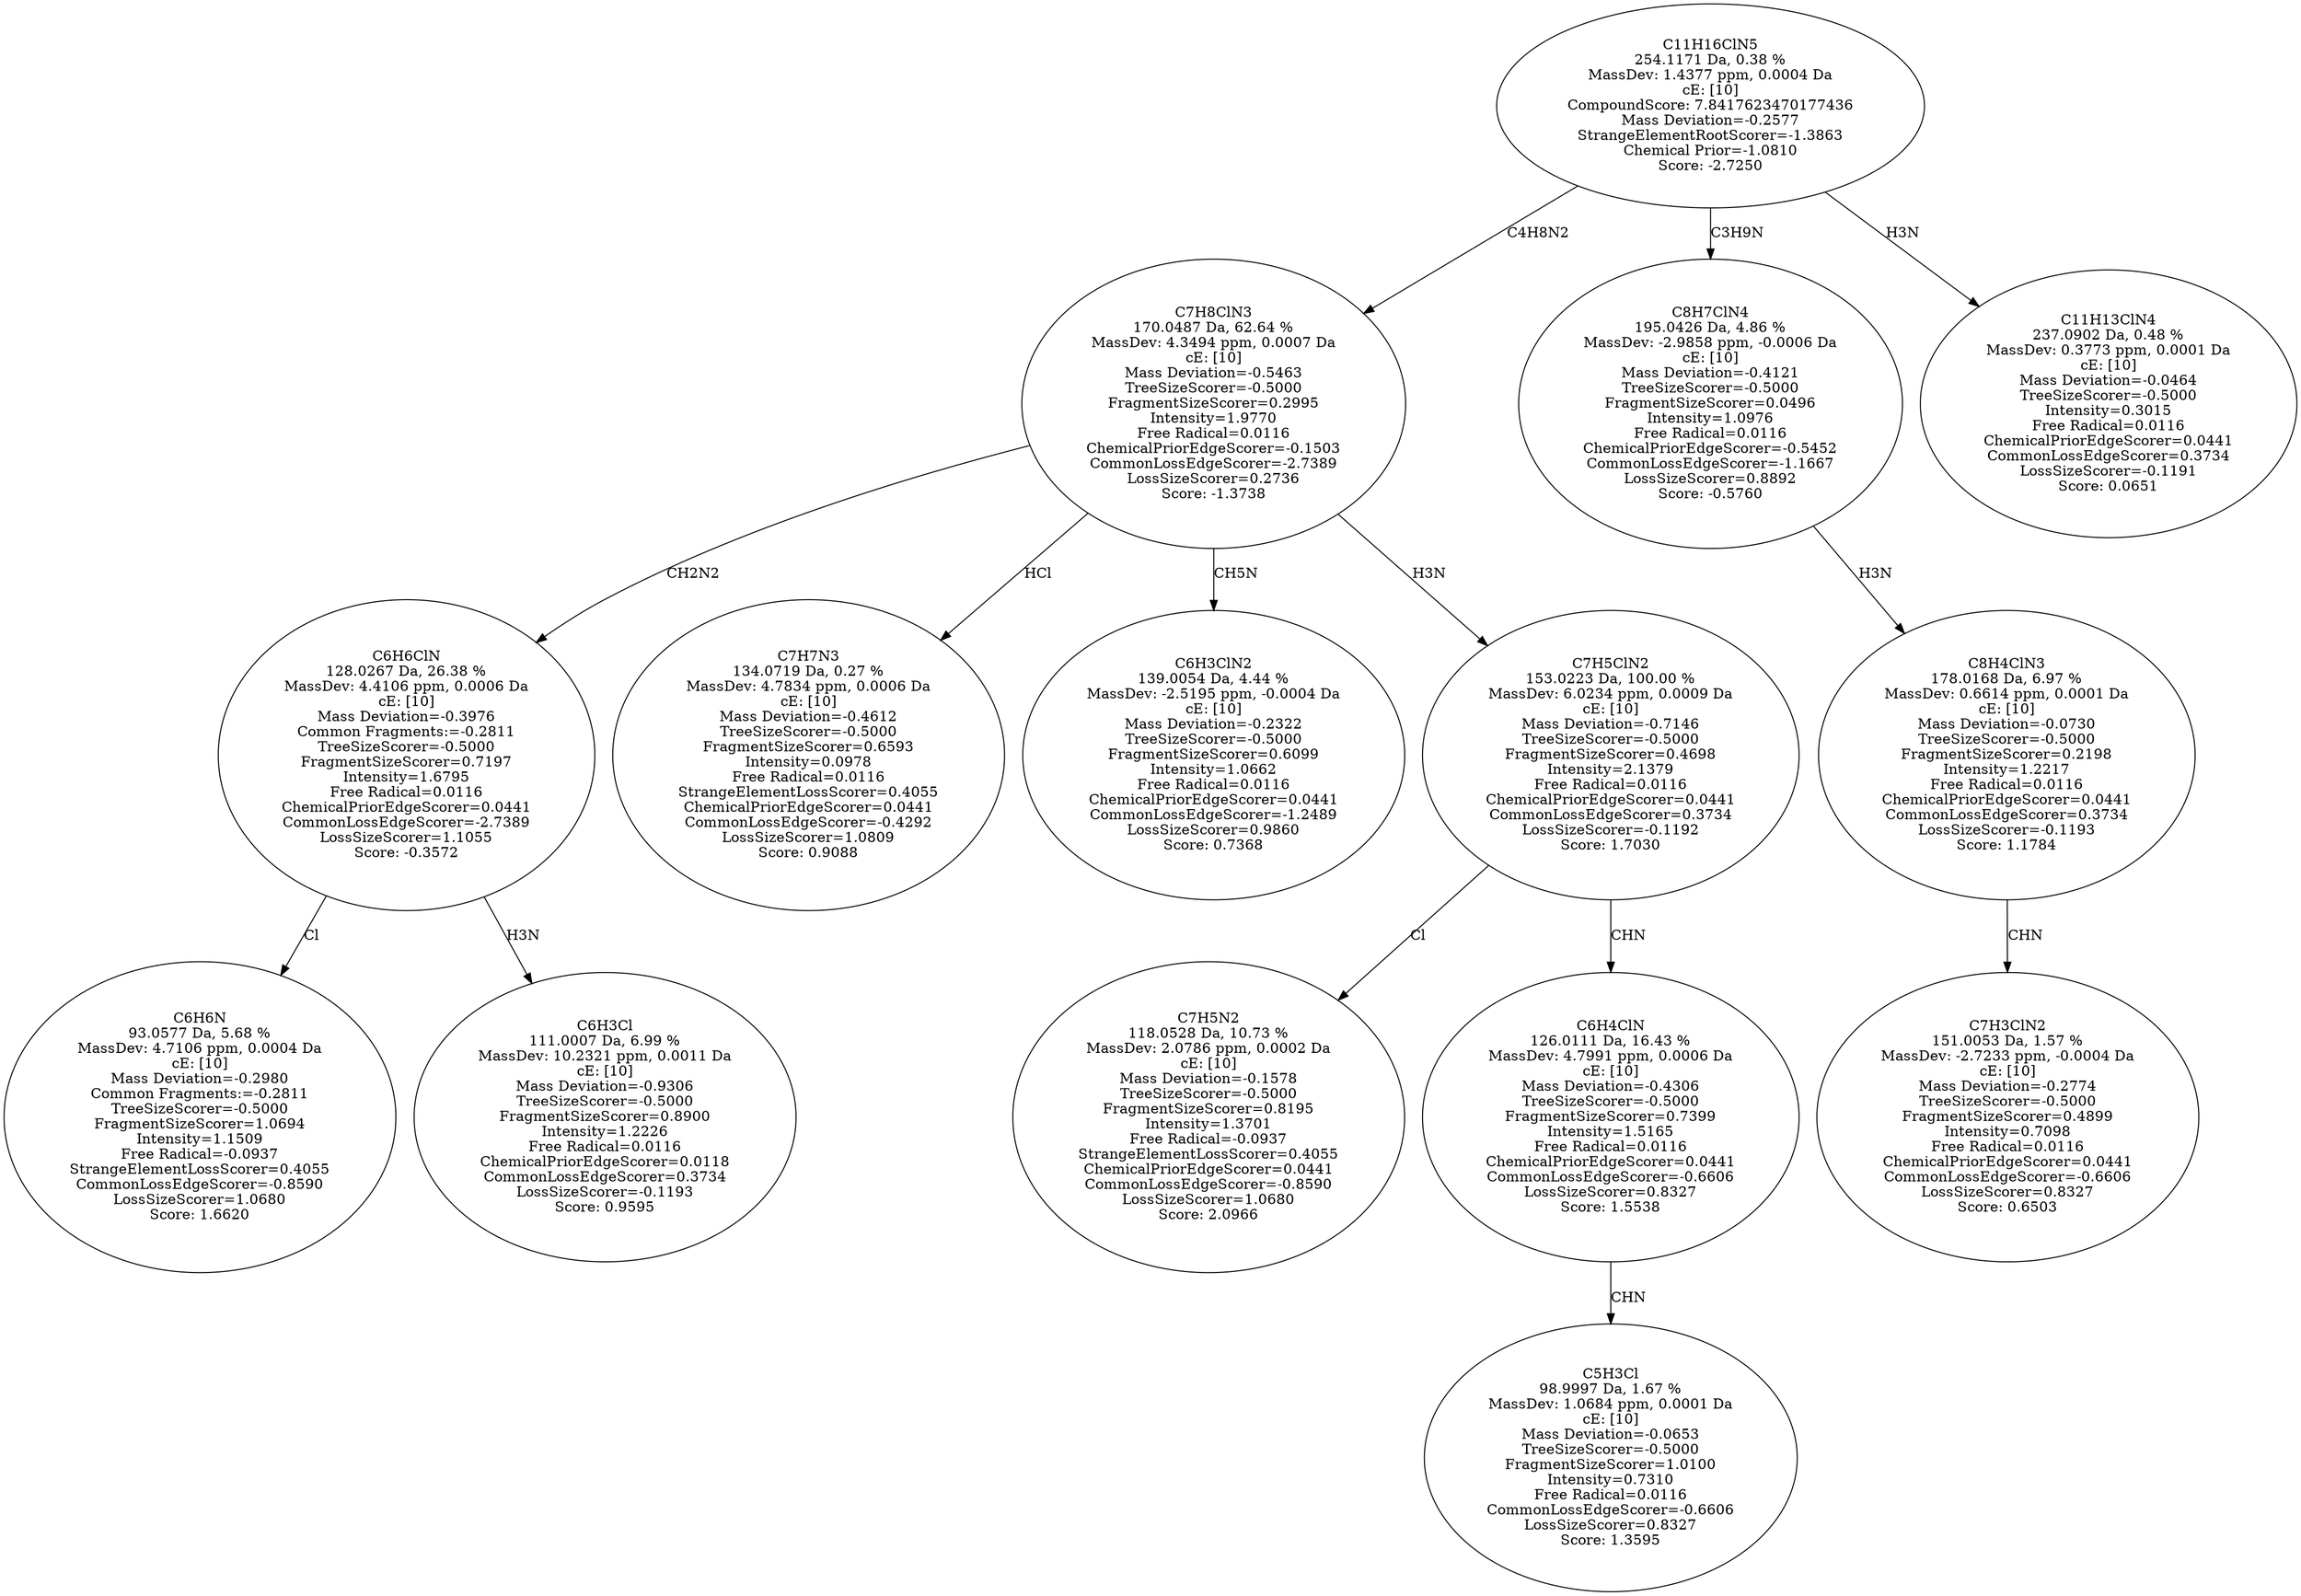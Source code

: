 strict digraph {
v1 [label="C6H6N\n93.0577 Da, 5.68 %\nMassDev: 4.7106 ppm, 0.0004 Da\ncE: [10]\nMass Deviation=-0.2980\nCommon Fragments:=-0.2811\nTreeSizeScorer=-0.5000\nFragmentSizeScorer=1.0694\nIntensity=1.1509\nFree Radical=-0.0937\nStrangeElementLossScorer=0.4055\nCommonLossEdgeScorer=-0.8590\nLossSizeScorer=1.0680\nScore: 1.6620"];
v2 [label="C6H3Cl\n111.0007 Da, 6.99 %\nMassDev: 10.2321 ppm, 0.0011 Da\ncE: [10]\nMass Deviation=-0.9306\nTreeSizeScorer=-0.5000\nFragmentSizeScorer=0.8900\nIntensity=1.2226\nFree Radical=0.0116\nChemicalPriorEdgeScorer=0.0118\nCommonLossEdgeScorer=0.3734\nLossSizeScorer=-0.1193\nScore: 0.9595"];
v3 [label="C6H6ClN\n128.0267 Da, 26.38 %\nMassDev: 4.4106 ppm, 0.0006 Da\ncE: [10]\nMass Deviation=-0.3976\nCommon Fragments:=-0.2811\nTreeSizeScorer=-0.5000\nFragmentSizeScorer=0.7197\nIntensity=1.6795\nFree Radical=0.0116\nChemicalPriorEdgeScorer=0.0441\nCommonLossEdgeScorer=-2.7389\nLossSizeScorer=1.1055\nScore: -0.3572"];
v4 [label="C7H7N3\n134.0719 Da, 0.27 %\nMassDev: 4.7834 ppm, 0.0006 Da\ncE: [10]\nMass Deviation=-0.4612\nTreeSizeScorer=-0.5000\nFragmentSizeScorer=0.6593\nIntensity=0.0978\nFree Radical=0.0116\nStrangeElementLossScorer=0.4055\nChemicalPriorEdgeScorer=0.0441\nCommonLossEdgeScorer=-0.4292\nLossSizeScorer=1.0809\nScore: 0.9088"];
v5 [label="C6H3ClN2\n139.0054 Da, 4.44 %\nMassDev: -2.5195 ppm, -0.0004 Da\ncE: [10]\nMass Deviation=-0.2322\nTreeSizeScorer=-0.5000\nFragmentSizeScorer=0.6099\nIntensity=1.0662\nFree Radical=0.0116\nChemicalPriorEdgeScorer=0.0441\nCommonLossEdgeScorer=-1.2489\nLossSizeScorer=0.9860\nScore: 0.7368"];
v6 [label="C7H5N2\n118.0528 Da, 10.73 %\nMassDev: 2.0786 ppm, 0.0002 Da\ncE: [10]\nMass Deviation=-0.1578\nTreeSizeScorer=-0.5000\nFragmentSizeScorer=0.8195\nIntensity=1.3701\nFree Radical=-0.0937\nStrangeElementLossScorer=0.4055\nChemicalPriorEdgeScorer=0.0441\nCommonLossEdgeScorer=-0.8590\nLossSizeScorer=1.0680\nScore: 2.0966"];
v7 [label="C5H3Cl\n98.9997 Da, 1.67 %\nMassDev: 1.0684 ppm, 0.0001 Da\ncE: [10]\nMass Deviation=-0.0653\nTreeSizeScorer=-0.5000\nFragmentSizeScorer=1.0100\nIntensity=0.7310\nFree Radical=0.0116\nCommonLossEdgeScorer=-0.6606\nLossSizeScorer=0.8327\nScore: 1.3595"];
v8 [label="C6H4ClN\n126.0111 Da, 16.43 %\nMassDev: 4.7991 ppm, 0.0006 Da\ncE: [10]\nMass Deviation=-0.4306\nTreeSizeScorer=-0.5000\nFragmentSizeScorer=0.7399\nIntensity=1.5165\nFree Radical=0.0116\nChemicalPriorEdgeScorer=0.0441\nCommonLossEdgeScorer=-0.6606\nLossSizeScorer=0.8327\nScore: 1.5538"];
v9 [label="C7H5ClN2\n153.0223 Da, 100.00 %\nMassDev: 6.0234 ppm, 0.0009 Da\ncE: [10]\nMass Deviation=-0.7146\nTreeSizeScorer=-0.5000\nFragmentSizeScorer=0.4698\nIntensity=2.1379\nFree Radical=0.0116\nChemicalPriorEdgeScorer=0.0441\nCommonLossEdgeScorer=0.3734\nLossSizeScorer=-0.1192\nScore: 1.7030"];
v10 [label="C7H8ClN3\n170.0487 Da, 62.64 %\nMassDev: 4.3494 ppm, 0.0007 Da\ncE: [10]\nMass Deviation=-0.5463\nTreeSizeScorer=-0.5000\nFragmentSizeScorer=0.2995\nIntensity=1.9770\nFree Radical=0.0116\nChemicalPriorEdgeScorer=-0.1503\nCommonLossEdgeScorer=-2.7389\nLossSizeScorer=0.2736\nScore: -1.3738"];
v11 [label="C7H3ClN2\n151.0053 Da, 1.57 %\nMassDev: -2.7233 ppm, -0.0004 Da\ncE: [10]\nMass Deviation=-0.2774\nTreeSizeScorer=-0.5000\nFragmentSizeScorer=0.4899\nIntensity=0.7098\nFree Radical=0.0116\nChemicalPriorEdgeScorer=0.0441\nCommonLossEdgeScorer=-0.6606\nLossSizeScorer=0.8327\nScore: 0.6503"];
v12 [label="C8H4ClN3\n178.0168 Da, 6.97 %\nMassDev: 0.6614 ppm, 0.0001 Da\ncE: [10]\nMass Deviation=-0.0730\nTreeSizeScorer=-0.5000\nFragmentSizeScorer=0.2198\nIntensity=1.2217\nFree Radical=0.0116\nChemicalPriorEdgeScorer=0.0441\nCommonLossEdgeScorer=0.3734\nLossSizeScorer=-0.1193\nScore: 1.1784"];
v13 [label="C8H7ClN4\n195.0426 Da, 4.86 %\nMassDev: -2.9858 ppm, -0.0006 Da\ncE: [10]\nMass Deviation=-0.4121\nTreeSizeScorer=-0.5000\nFragmentSizeScorer=0.0496\nIntensity=1.0976\nFree Radical=0.0116\nChemicalPriorEdgeScorer=-0.5452\nCommonLossEdgeScorer=-1.1667\nLossSizeScorer=0.8892\nScore: -0.5760"];
v14 [label="C11H13ClN4\n237.0902 Da, 0.48 %\nMassDev: 0.3773 ppm, 0.0001 Da\ncE: [10]\nMass Deviation=-0.0464\nTreeSizeScorer=-0.5000\nIntensity=0.3015\nFree Radical=0.0116\nChemicalPriorEdgeScorer=0.0441\nCommonLossEdgeScorer=0.3734\nLossSizeScorer=-0.1191\nScore: 0.0651"];
v15 [label="C11H16ClN5\n254.1171 Da, 0.38 %\nMassDev: 1.4377 ppm, 0.0004 Da\ncE: [10]\nCompoundScore: 7.8417623470177436\nMass Deviation=-0.2577\nStrangeElementRootScorer=-1.3863\nChemical Prior=-1.0810\nScore: -2.7250"];
v3 -> v1 [label="Cl"];
v3 -> v2 [label="H3N"];
v10 -> v3 [label="CH2N2"];
v10 -> v4 [label="HCl"];
v10 -> v5 [label="CH5N"];
v9 -> v6 [label="Cl"];
v8 -> v7 [label="CHN"];
v9 -> v8 [label="CHN"];
v10 -> v9 [label="H3N"];
v15 -> v10 [label="C4H8N2"];
v12 -> v11 [label="CHN"];
v13 -> v12 [label="H3N"];
v15 -> v13 [label="C3H9N"];
v15 -> v14 [label="H3N"];
}